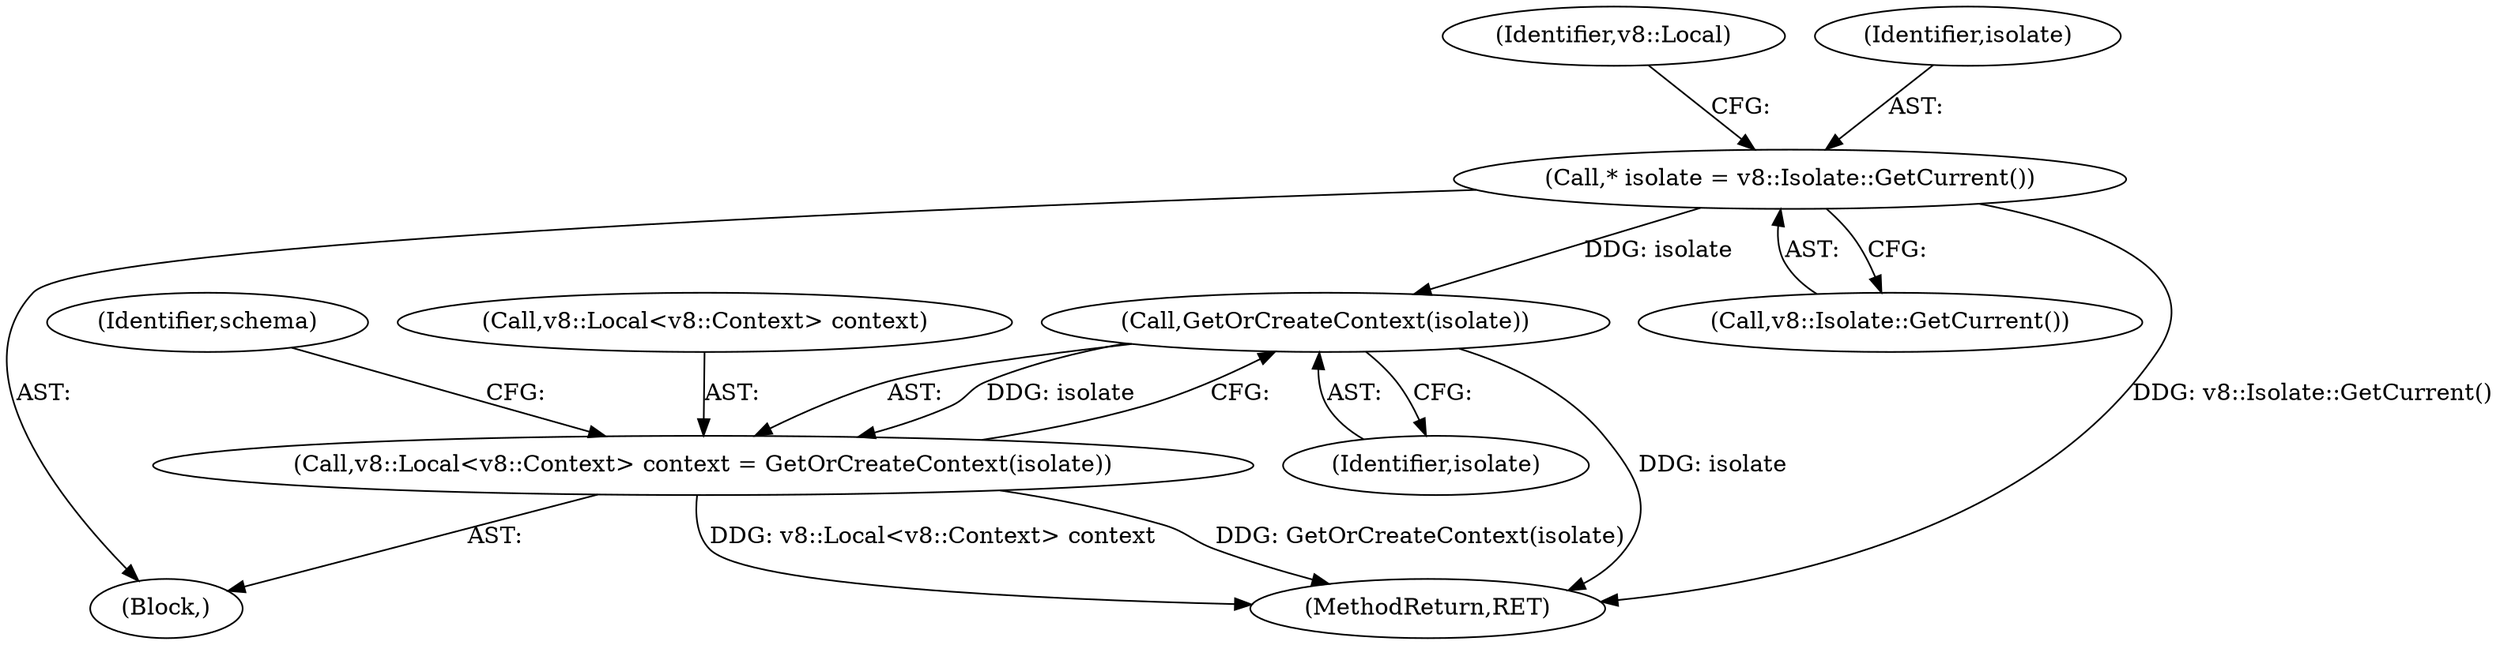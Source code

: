 digraph "0_Chrome_5fb2548448bd1b76a59d941b729d7a7f90d53bc8@pointer" {
"1000133" [label="(Call,GetOrCreateContext(isolate))"];
"1000123" [label="(Call,* isolate = v8::Isolate::GetCurrent())"];
"1000127" [label="(Call,v8::Local<v8::Context> context = GetOrCreateContext(isolate))"];
"1000133" [label="(Call,GetOrCreateContext(isolate))"];
"1000127" [label="(Call,v8::Local<v8::Context> context = GetOrCreateContext(isolate))"];
"1000129" [label="(Identifier,v8::Local)"];
"1000134" [label="(Identifier,isolate)"];
"1000138" [label="(Identifier,schema)"];
"1000128" [label="(Call,v8::Local<v8::Context> context)"];
"1000102" [label="(Block,)"];
"1000125" [label="(Call,v8::Isolate::GetCurrent())"];
"1000123" [label="(Call,* isolate = v8::Isolate::GetCurrent())"];
"1000124" [label="(Identifier,isolate)"];
"1000167" [label="(MethodReturn,RET)"];
"1000133" -> "1000127"  [label="AST: "];
"1000133" -> "1000134"  [label="CFG: "];
"1000134" -> "1000133"  [label="AST: "];
"1000127" -> "1000133"  [label="CFG: "];
"1000133" -> "1000167"  [label="DDG: isolate"];
"1000133" -> "1000127"  [label="DDG: isolate"];
"1000123" -> "1000133"  [label="DDG: isolate"];
"1000123" -> "1000102"  [label="AST: "];
"1000123" -> "1000125"  [label="CFG: "];
"1000124" -> "1000123"  [label="AST: "];
"1000125" -> "1000123"  [label="AST: "];
"1000129" -> "1000123"  [label="CFG: "];
"1000123" -> "1000167"  [label="DDG: v8::Isolate::GetCurrent()"];
"1000127" -> "1000102"  [label="AST: "];
"1000128" -> "1000127"  [label="AST: "];
"1000138" -> "1000127"  [label="CFG: "];
"1000127" -> "1000167"  [label="DDG: GetOrCreateContext(isolate)"];
"1000127" -> "1000167"  [label="DDG: v8::Local<v8::Context> context"];
}
